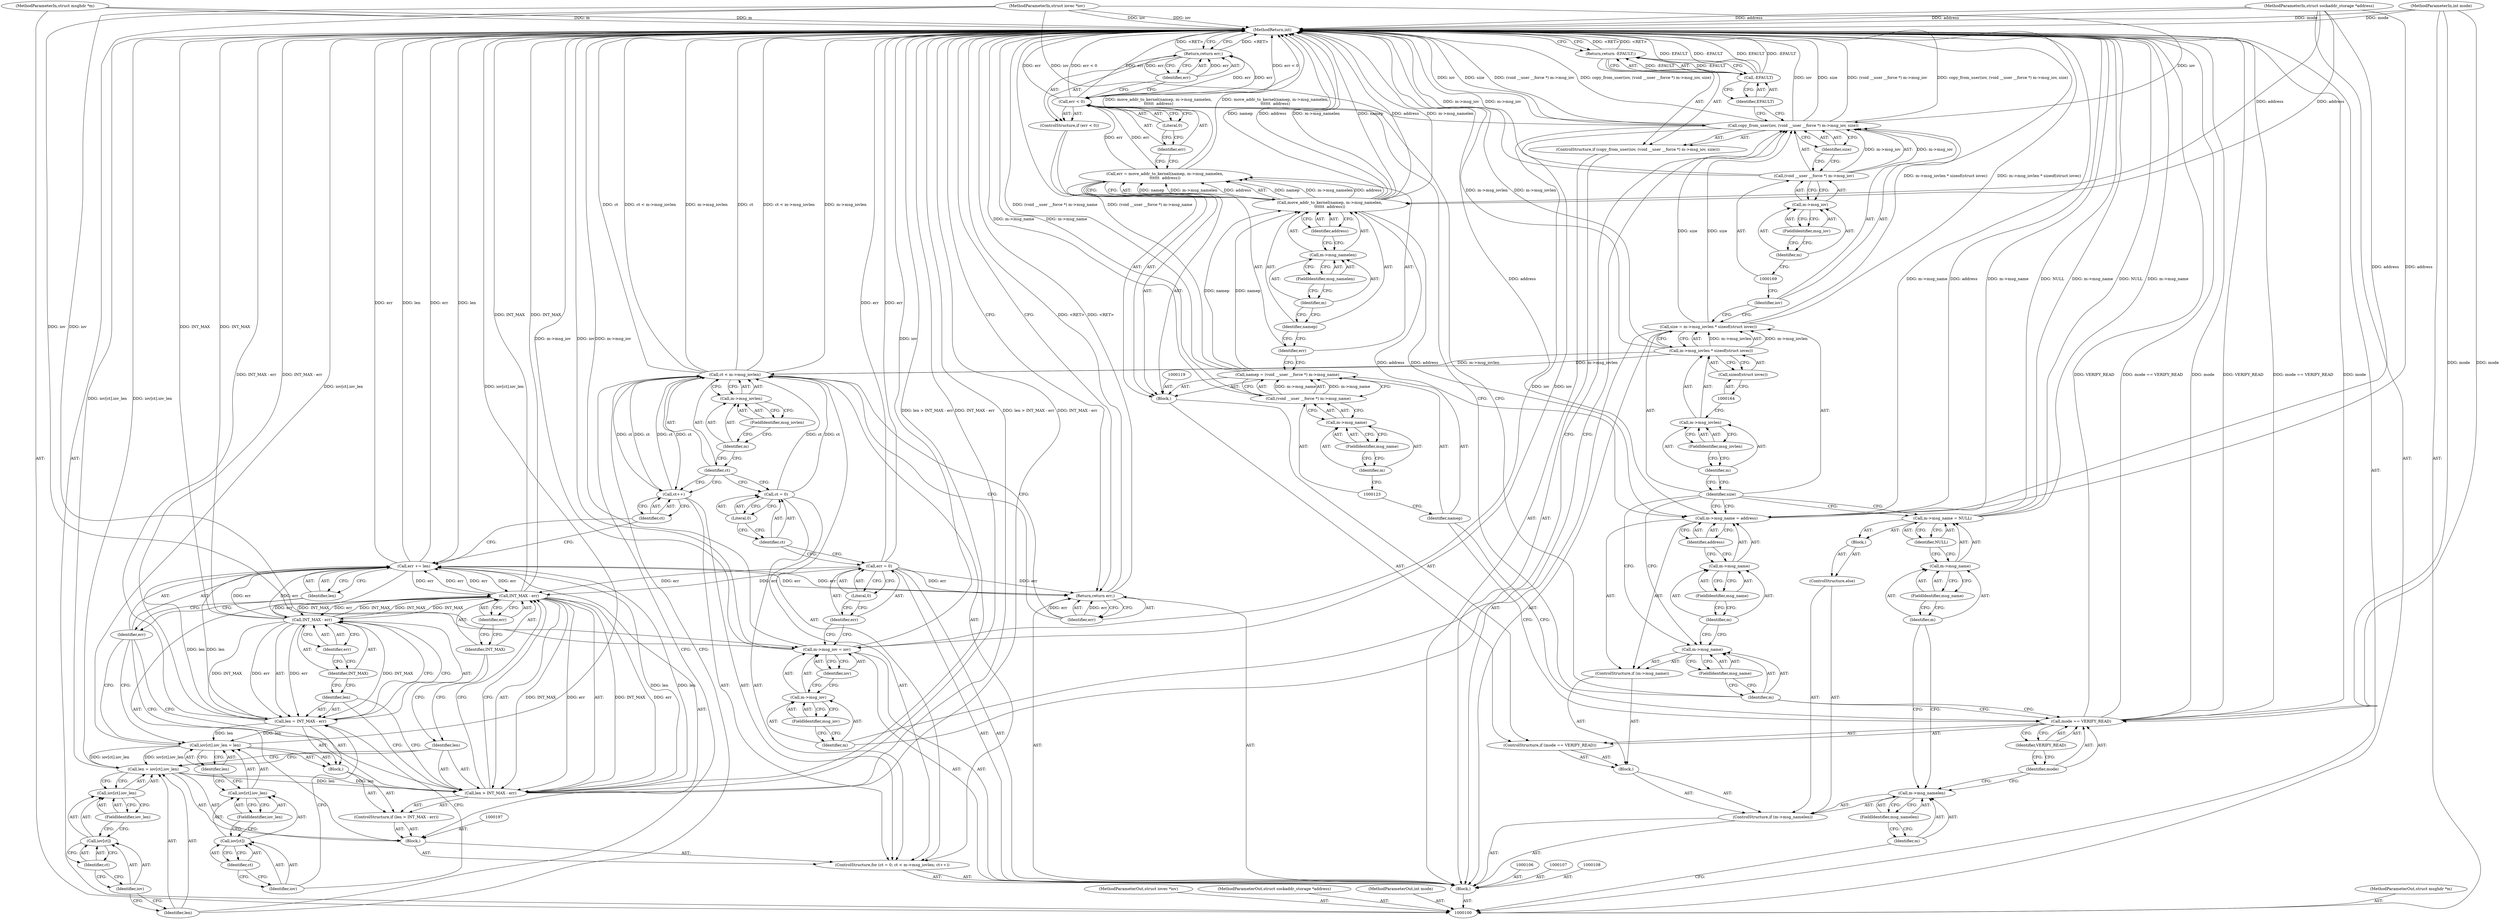 digraph "0_linux_f3d3342602f8bcbf37d7c46641cb9bca7618eb1c_14" {
"1000229" [label="(MethodReturn,int)"];
"1000101" [label="(MethodParameterIn,struct msghdr *m)"];
"1000318" [label="(MethodParameterOut,struct msghdr *m)"];
"1000102" [label="(MethodParameterIn,struct iovec *iov)"];
"1000319" [label="(MethodParameterOut,struct iovec *iov)"];
"1000103" [label="(MethodParameterIn,struct sockaddr_storage *address)"];
"1000320" [label="(MethodParameterOut,struct sockaddr_storage *address)"];
"1000104" [label="(MethodParameterIn,int mode)"];
"1000321" [label="(MethodParameterOut,int mode)"];
"1000134" [label="(Identifier,address)"];
"1000138" [label="(Literal,0)"];
"1000135" [label="(ControlStructure,if (err < 0))"];
"1000136" [label="(Call,err < 0)"];
"1000137" [label="(Identifier,err)"];
"1000140" [label="(Identifier,err)"];
"1000139" [label="(Return,return err;)"];
"1000141" [label="(ControlStructure,if (m->msg_name))"];
"1000142" [label="(Call,m->msg_name)"];
"1000143" [label="(Identifier,m)"];
"1000144" [label="(FieldIdentifier,msg_name)"];
"1000149" [label="(Identifier,address)"];
"1000145" [label="(Call,m->msg_name = address)"];
"1000146" [label="(Call,m->msg_name)"];
"1000147" [label="(Identifier,m)"];
"1000148" [label="(FieldIdentifier,msg_name)"];
"1000150" [label="(ControlStructure,else)"];
"1000151" [label="(Block,)"];
"1000156" [label="(Identifier,NULL)"];
"1000152" [label="(Call,m->msg_name = NULL)"];
"1000153" [label="(Call,m->msg_name)"];
"1000154" [label="(Identifier,m)"];
"1000155" [label="(FieldIdentifier,msg_name)"];
"1000105" [label="(Block,)"];
"1000157" [label="(Call,size = m->msg_iovlen * sizeof(struct iovec))"];
"1000158" [label="(Identifier,size)"];
"1000162" [label="(FieldIdentifier,msg_iovlen)"];
"1000163" [label="(Call,sizeof(struct iovec))"];
"1000159" [label="(Call,m->msg_iovlen * sizeof(struct iovec))"];
"1000160" [label="(Call,m->msg_iovlen)"];
"1000161" [label="(Identifier,m)"];
"1000165" [label="(ControlStructure,if (copy_from_user(iov, (void __user __force *) m->msg_iov, size)))"];
"1000167" [label="(Identifier,iov)"];
"1000168" [label="(Call,(void __user __force *) m->msg_iov)"];
"1000170" [label="(Call,m->msg_iov)"];
"1000171" [label="(Identifier,m)"];
"1000166" [label="(Call,copy_from_user(iov, (void __user __force *) m->msg_iov, size))"];
"1000172" [label="(FieldIdentifier,msg_iov)"];
"1000173" [label="(Identifier,size)"];
"1000176" [label="(Identifier,EFAULT)"];
"1000174" [label="(Return,return -EFAULT;)"];
"1000175" [label="(Call,-EFAULT)"];
"1000177" [label="(Call,m->msg_iov = iov)"];
"1000178" [label="(Call,m->msg_iov)"];
"1000179" [label="(Identifier,m)"];
"1000181" [label="(Identifier,iov)"];
"1000180" [label="(FieldIdentifier,msg_iov)"];
"1000182" [label="(Call,err = 0)"];
"1000183" [label="(Identifier,err)"];
"1000184" [label="(Literal,0)"];
"1000185" [label="(ControlStructure,for (ct = 0; ct < m->msg_iovlen; ct++))"];
"1000188" [label="(Literal,0)"];
"1000189" [label="(Call,ct < m->msg_iovlen)"];
"1000190" [label="(Identifier,ct)"];
"1000191" [label="(Call,m->msg_iovlen)"];
"1000192" [label="(Identifier,m)"];
"1000193" [label="(FieldIdentifier,msg_iovlen)"];
"1000194" [label="(Call,ct++)"];
"1000195" [label="(Identifier,ct)"];
"1000186" [label="(Call,ct = 0)"];
"1000187" [label="(Identifier,ct)"];
"1000200" [label="(Call,iov[ct].iov_len)"];
"1000201" [label="(Call,iov[ct])"];
"1000202" [label="(Identifier,iov)"];
"1000203" [label="(Identifier,ct)"];
"1000196" [label="(Block,)"];
"1000204" [label="(FieldIdentifier,iov_len)"];
"1000198" [label="(Call,len = iov[ct].iov_len)"];
"1000199" [label="(Identifier,len)"];
"1000208" [label="(Call,INT_MAX - err)"];
"1000209" [label="(Identifier,INT_MAX)"];
"1000205" [label="(ControlStructure,if (len > INT_MAX - err))"];
"1000210" [label="(Identifier,err)"];
"1000211" [label="(Block,)"];
"1000206" [label="(Call,len > INT_MAX - err)"];
"1000207" [label="(Identifier,len)"];
"1000216" [label="(Identifier,err)"];
"1000212" [label="(Call,len = INT_MAX - err)"];
"1000213" [label="(Identifier,len)"];
"1000214" [label="(Call,INT_MAX - err)"];
"1000215" [label="(Identifier,INT_MAX)"];
"1000222" [label="(FieldIdentifier,iov_len)"];
"1000223" [label="(Identifier,len)"];
"1000217" [label="(Call,iov[ct].iov_len = len)"];
"1000218" [label="(Call,iov[ct].iov_len)"];
"1000219" [label="(Call,iov[ct])"];
"1000220" [label="(Identifier,iov)"];
"1000221" [label="(Identifier,ct)"];
"1000224" [label="(Call,err += len)"];
"1000225" [label="(Identifier,err)"];
"1000226" [label="(Identifier,len)"];
"1000227" [label="(Return,return err;)"];
"1000228" [label="(Identifier,err)"];
"1000109" [label="(ControlStructure,if (m->msg_namelen))"];
"1000113" [label="(Block,)"];
"1000110" [label="(Call,m->msg_namelen)"];
"1000111" [label="(Identifier,m)"];
"1000112" [label="(FieldIdentifier,msg_namelen)"];
"1000117" [label="(Identifier,VERIFY_READ)"];
"1000114" [label="(ControlStructure,if (mode == VERIFY_READ))"];
"1000115" [label="(Call,mode == VERIFY_READ)"];
"1000116" [label="(Identifier,mode)"];
"1000118" [label="(Block,)"];
"1000122" [label="(Call,(void __user __force *) m->msg_name)"];
"1000120" [label="(Call,namep = (void __user __force *) m->msg_name)"];
"1000121" [label="(Identifier,namep)"];
"1000124" [label="(Call,m->msg_name)"];
"1000125" [label="(Identifier,m)"];
"1000126" [label="(FieldIdentifier,msg_name)"];
"1000130" [label="(Identifier,namep)"];
"1000127" [label="(Call,err = move_addr_to_kernel(namep, m->msg_namelen,\n\t\t\t\t\t\t  address))"];
"1000128" [label="(Identifier,err)"];
"1000131" [label="(Call,m->msg_namelen)"];
"1000132" [label="(Identifier,m)"];
"1000133" [label="(FieldIdentifier,msg_namelen)"];
"1000129" [label="(Call,move_addr_to_kernel(namep, m->msg_namelen,\n\t\t\t\t\t\t  address))"];
"1000229" -> "1000100"  [label="AST: "];
"1000229" -> "1000139"  [label="CFG: "];
"1000229" -> "1000174"  [label="CFG: "];
"1000229" -> "1000227"  [label="CFG: "];
"1000224" -> "1000229"  [label="DDG: err"];
"1000224" -> "1000229"  [label="DDG: len"];
"1000208" -> "1000229"  [label="DDG: INT_MAX"];
"1000189" -> "1000229"  [label="DDG: ct"];
"1000189" -> "1000229"  [label="DDG: ct < m->msg_iovlen"];
"1000189" -> "1000229"  [label="DDG: m->msg_iovlen"];
"1000104" -> "1000229"  [label="DDG: mode"];
"1000206" -> "1000229"  [label="DDG: len > INT_MAX - err"];
"1000206" -> "1000229"  [label="DDG: INT_MAX - err"];
"1000177" -> "1000229"  [label="DDG: iov"];
"1000177" -> "1000229"  [label="DDG: m->msg_iov"];
"1000102" -> "1000229"  [label="DDG: iov"];
"1000152" -> "1000229"  [label="DDG: NULL"];
"1000152" -> "1000229"  [label="DDG: m->msg_name"];
"1000157" -> "1000229"  [label="DDG: m->msg_iovlen * sizeof(struct iovec)"];
"1000115" -> "1000229"  [label="DDG: VERIFY_READ"];
"1000115" -> "1000229"  [label="DDG: mode == VERIFY_READ"];
"1000115" -> "1000229"  [label="DDG: mode"];
"1000166" -> "1000229"  [label="DDG: (void __user __force *) m->msg_iov"];
"1000166" -> "1000229"  [label="DDG: copy_from_user(iov, (void __user __force *) m->msg_iov, size)"];
"1000166" -> "1000229"  [label="DDG: iov"];
"1000166" -> "1000229"  [label="DDG: size"];
"1000129" -> "1000229"  [label="DDG: namep"];
"1000129" -> "1000229"  [label="DDG: address"];
"1000129" -> "1000229"  [label="DDG: m->msg_namelen"];
"1000198" -> "1000229"  [label="DDG: iov[ct].iov_len"];
"1000159" -> "1000229"  [label="DDG: m->msg_iovlen"];
"1000212" -> "1000229"  [label="DDG: INT_MAX - err"];
"1000127" -> "1000229"  [label="DDG: move_addr_to_kernel(namep, m->msg_namelen,\n\t\t\t\t\t\t  address)"];
"1000103" -> "1000229"  [label="DDG: address"];
"1000217" -> "1000229"  [label="DDG: iov[ct].iov_len"];
"1000145" -> "1000229"  [label="DDG: address"];
"1000145" -> "1000229"  [label="DDG: m->msg_name"];
"1000175" -> "1000229"  [label="DDG: EFAULT"];
"1000175" -> "1000229"  [label="DDG: -EFAULT"];
"1000101" -> "1000229"  [label="DDG: m"];
"1000136" -> "1000229"  [label="DDG: err < 0"];
"1000136" -> "1000229"  [label="DDG: err"];
"1000120" -> "1000229"  [label="DDG: (void __user __force *) m->msg_name"];
"1000214" -> "1000229"  [label="DDG: INT_MAX"];
"1000168" -> "1000229"  [label="DDG: m->msg_iov"];
"1000182" -> "1000229"  [label="DDG: err"];
"1000122" -> "1000229"  [label="DDG: m->msg_name"];
"1000139" -> "1000229"  [label="DDG: <RET>"];
"1000227" -> "1000229"  [label="DDG: <RET>"];
"1000174" -> "1000229"  [label="DDG: <RET>"];
"1000101" -> "1000100"  [label="AST: "];
"1000101" -> "1000229"  [label="DDG: m"];
"1000318" -> "1000100"  [label="AST: "];
"1000102" -> "1000100"  [label="AST: "];
"1000102" -> "1000229"  [label="DDG: iov"];
"1000102" -> "1000166"  [label="DDG: iov"];
"1000102" -> "1000177"  [label="DDG: iov"];
"1000319" -> "1000100"  [label="AST: "];
"1000103" -> "1000100"  [label="AST: "];
"1000103" -> "1000229"  [label="DDG: address"];
"1000103" -> "1000129"  [label="DDG: address"];
"1000103" -> "1000145"  [label="DDG: address"];
"1000320" -> "1000100"  [label="AST: "];
"1000104" -> "1000100"  [label="AST: "];
"1000104" -> "1000229"  [label="DDG: mode"];
"1000104" -> "1000115"  [label="DDG: mode"];
"1000321" -> "1000100"  [label="AST: "];
"1000134" -> "1000129"  [label="AST: "];
"1000134" -> "1000131"  [label="CFG: "];
"1000129" -> "1000134"  [label="CFG: "];
"1000138" -> "1000136"  [label="AST: "];
"1000138" -> "1000137"  [label="CFG: "];
"1000136" -> "1000138"  [label="CFG: "];
"1000135" -> "1000118"  [label="AST: "];
"1000136" -> "1000135"  [label="AST: "];
"1000139" -> "1000135"  [label="AST: "];
"1000136" -> "1000135"  [label="AST: "];
"1000136" -> "1000138"  [label="CFG: "];
"1000137" -> "1000136"  [label="AST: "];
"1000138" -> "1000136"  [label="AST: "];
"1000140" -> "1000136"  [label="CFG: "];
"1000143" -> "1000136"  [label="CFG: "];
"1000136" -> "1000229"  [label="DDG: err < 0"];
"1000136" -> "1000229"  [label="DDG: err"];
"1000127" -> "1000136"  [label="DDG: err"];
"1000136" -> "1000139"  [label="DDG: err"];
"1000137" -> "1000136"  [label="AST: "];
"1000137" -> "1000127"  [label="CFG: "];
"1000138" -> "1000137"  [label="CFG: "];
"1000140" -> "1000139"  [label="AST: "];
"1000140" -> "1000136"  [label="CFG: "];
"1000139" -> "1000140"  [label="CFG: "];
"1000140" -> "1000139"  [label="DDG: err"];
"1000139" -> "1000135"  [label="AST: "];
"1000139" -> "1000140"  [label="CFG: "];
"1000140" -> "1000139"  [label="AST: "];
"1000229" -> "1000139"  [label="CFG: "];
"1000139" -> "1000229"  [label="DDG: <RET>"];
"1000140" -> "1000139"  [label="DDG: err"];
"1000136" -> "1000139"  [label="DDG: err"];
"1000141" -> "1000113"  [label="AST: "];
"1000142" -> "1000141"  [label="AST: "];
"1000145" -> "1000141"  [label="AST: "];
"1000142" -> "1000141"  [label="AST: "];
"1000142" -> "1000144"  [label="CFG: "];
"1000143" -> "1000142"  [label="AST: "];
"1000144" -> "1000142"  [label="AST: "];
"1000147" -> "1000142"  [label="CFG: "];
"1000158" -> "1000142"  [label="CFG: "];
"1000143" -> "1000142"  [label="AST: "];
"1000143" -> "1000136"  [label="CFG: "];
"1000143" -> "1000115"  [label="CFG: "];
"1000144" -> "1000143"  [label="CFG: "];
"1000144" -> "1000142"  [label="AST: "];
"1000144" -> "1000143"  [label="CFG: "];
"1000142" -> "1000144"  [label="CFG: "];
"1000149" -> "1000145"  [label="AST: "];
"1000149" -> "1000146"  [label="CFG: "];
"1000145" -> "1000149"  [label="CFG: "];
"1000145" -> "1000141"  [label="AST: "];
"1000145" -> "1000149"  [label="CFG: "];
"1000146" -> "1000145"  [label="AST: "];
"1000149" -> "1000145"  [label="AST: "];
"1000158" -> "1000145"  [label="CFG: "];
"1000145" -> "1000229"  [label="DDG: address"];
"1000145" -> "1000229"  [label="DDG: m->msg_name"];
"1000129" -> "1000145"  [label="DDG: address"];
"1000103" -> "1000145"  [label="DDG: address"];
"1000146" -> "1000145"  [label="AST: "];
"1000146" -> "1000148"  [label="CFG: "];
"1000147" -> "1000146"  [label="AST: "];
"1000148" -> "1000146"  [label="AST: "];
"1000149" -> "1000146"  [label="CFG: "];
"1000147" -> "1000146"  [label="AST: "];
"1000147" -> "1000142"  [label="CFG: "];
"1000148" -> "1000147"  [label="CFG: "];
"1000148" -> "1000146"  [label="AST: "];
"1000148" -> "1000147"  [label="CFG: "];
"1000146" -> "1000148"  [label="CFG: "];
"1000150" -> "1000109"  [label="AST: "];
"1000151" -> "1000150"  [label="AST: "];
"1000151" -> "1000150"  [label="AST: "];
"1000152" -> "1000151"  [label="AST: "];
"1000156" -> "1000152"  [label="AST: "];
"1000156" -> "1000153"  [label="CFG: "];
"1000152" -> "1000156"  [label="CFG: "];
"1000152" -> "1000151"  [label="AST: "];
"1000152" -> "1000156"  [label="CFG: "];
"1000153" -> "1000152"  [label="AST: "];
"1000156" -> "1000152"  [label="AST: "];
"1000158" -> "1000152"  [label="CFG: "];
"1000152" -> "1000229"  [label="DDG: NULL"];
"1000152" -> "1000229"  [label="DDG: m->msg_name"];
"1000153" -> "1000152"  [label="AST: "];
"1000153" -> "1000155"  [label="CFG: "];
"1000154" -> "1000153"  [label="AST: "];
"1000155" -> "1000153"  [label="AST: "];
"1000156" -> "1000153"  [label="CFG: "];
"1000154" -> "1000153"  [label="AST: "];
"1000154" -> "1000110"  [label="CFG: "];
"1000155" -> "1000154"  [label="CFG: "];
"1000155" -> "1000153"  [label="AST: "];
"1000155" -> "1000154"  [label="CFG: "];
"1000153" -> "1000155"  [label="CFG: "];
"1000105" -> "1000100"  [label="AST: "];
"1000106" -> "1000105"  [label="AST: "];
"1000107" -> "1000105"  [label="AST: "];
"1000108" -> "1000105"  [label="AST: "];
"1000109" -> "1000105"  [label="AST: "];
"1000157" -> "1000105"  [label="AST: "];
"1000165" -> "1000105"  [label="AST: "];
"1000177" -> "1000105"  [label="AST: "];
"1000182" -> "1000105"  [label="AST: "];
"1000185" -> "1000105"  [label="AST: "];
"1000227" -> "1000105"  [label="AST: "];
"1000157" -> "1000105"  [label="AST: "];
"1000157" -> "1000159"  [label="CFG: "];
"1000158" -> "1000157"  [label="AST: "];
"1000159" -> "1000157"  [label="AST: "];
"1000167" -> "1000157"  [label="CFG: "];
"1000157" -> "1000229"  [label="DDG: m->msg_iovlen * sizeof(struct iovec)"];
"1000159" -> "1000157"  [label="DDG: m->msg_iovlen"];
"1000157" -> "1000166"  [label="DDG: size"];
"1000158" -> "1000157"  [label="AST: "];
"1000158" -> "1000145"  [label="CFG: "];
"1000158" -> "1000142"  [label="CFG: "];
"1000158" -> "1000152"  [label="CFG: "];
"1000161" -> "1000158"  [label="CFG: "];
"1000162" -> "1000160"  [label="AST: "];
"1000162" -> "1000161"  [label="CFG: "];
"1000160" -> "1000162"  [label="CFG: "];
"1000163" -> "1000159"  [label="AST: "];
"1000163" -> "1000164"  [label="CFG: "];
"1000164" -> "1000163"  [label="AST: "];
"1000159" -> "1000163"  [label="CFG: "];
"1000159" -> "1000157"  [label="AST: "];
"1000159" -> "1000163"  [label="CFG: "];
"1000160" -> "1000159"  [label="AST: "];
"1000163" -> "1000159"  [label="AST: "];
"1000157" -> "1000159"  [label="CFG: "];
"1000159" -> "1000229"  [label="DDG: m->msg_iovlen"];
"1000159" -> "1000157"  [label="DDG: m->msg_iovlen"];
"1000159" -> "1000189"  [label="DDG: m->msg_iovlen"];
"1000160" -> "1000159"  [label="AST: "];
"1000160" -> "1000162"  [label="CFG: "];
"1000161" -> "1000160"  [label="AST: "];
"1000162" -> "1000160"  [label="AST: "];
"1000164" -> "1000160"  [label="CFG: "];
"1000161" -> "1000160"  [label="AST: "];
"1000161" -> "1000158"  [label="CFG: "];
"1000162" -> "1000161"  [label="CFG: "];
"1000165" -> "1000105"  [label="AST: "];
"1000166" -> "1000165"  [label="AST: "];
"1000174" -> "1000165"  [label="AST: "];
"1000167" -> "1000166"  [label="AST: "];
"1000167" -> "1000157"  [label="CFG: "];
"1000169" -> "1000167"  [label="CFG: "];
"1000168" -> "1000166"  [label="AST: "];
"1000168" -> "1000170"  [label="CFG: "];
"1000169" -> "1000168"  [label="AST: "];
"1000170" -> "1000168"  [label="AST: "];
"1000173" -> "1000168"  [label="CFG: "];
"1000168" -> "1000229"  [label="DDG: m->msg_iov"];
"1000168" -> "1000166"  [label="DDG: m->msg_iov"];
"1000170" -> "1000168"  [label="AST: "];
"1000170" -> "1000172"  [label="CFG: "];
"1000171" -> "1000170"  [label="AST: "];
"1000172" -> "1000170"  [label="AST: "];
"1000168" -> "1000170"  [label="CFG: "];
"1000171" -> "1000170"  [label="AST: "];
"1000171" -> "1000169"  [label="CFG: "];
"1000172" -> "1000171"  [label="CFG: "];
"1000166" -> "1000165"  [label="AST: "];
"1000166" -> "1000173"  [label="CFG: "];
"1000167" -> "1000166"  [label="AST: "];
"1000168" -> "1000166"  [label="AST: "];
"1000173" -> "1000166"  [label="AST: "];
"1000176" -> "1000166"  [label="CFG: "];
"1000179" -> "1000166"  [label="CFG: "];
"1000166" -> "1000229"  [label="DDG: (void __user __force *) m->msg_iov"];
"1000166" -> "1000229"  [label="DDG: copy_from_user(iov, (void __user __force *) m->msg_iov, size)"];
"1000166" -> "1000229"  [label="DDG: iov"];
"1000166" -> "1000229"  [label="DDG: size"];
"1000102" -> "1000166"  [label="DDG: iov"];
"1000168" -> "1000166"  [label="DDG: m->msg_iov"];
"1000157" -> "1000166"  [label="DDG: size"];
"1000166" -> "1000177"  [label="DDG: iov"];
"1000172" -> "1000170"  [label="AST: "];
"1000172" -> "1000171"  [label="CFG: "];
"1000170" -> "1000172"  [label="CFG: "];
"1000173" -> "1000166"  [label="AST: "];
"1000173" -> "1000168"  [label="CFG: "];
"1000166" -> "1000173"  [label="CFG: "];
"1000176" -> "1000175"  [label="AST: "];
"1000176" -> "1000166"  [label="CFG: "];
"1000175" -> "1000176"  [label="CFG: "];
"1000174" -> "1000165"  [label="AST: "];
"1000174" -> "1000175"  [label="CFG: "];
"1000175" -> "1000174"  [label="AST: "];
"1000229" -> "1000174"  [label="CFG: "];
"1000174" -> "1000229"  [label="DDG: <RET>"];
"1000175" -> "1000174"  [label="DDG: -EFAULT"];
"1000175" -> "1000174"  [label="AST: "];
"1000175" -> "1000176"  [label="CFG: "];
"1000176" -> "1000175"  [label="AST: "];
"1000174" -> "1000175"  [label="CFG: "];
"1000175" -> "1000229"  [label="DDG: EFAULT"];
"1000175" -> "1000229"  [label="DDG: -EFAULT"];
"1000175" -> "1000174"  [label="DDG: -EFAULT"];
"1000177" -> "1000105"  [label="AST: "];
"1000177" -> "1000181"  [label="CFG: "];
"1000178" -> "1000177"  [label="AST: "];
"1000181" -> "1000177"  [label="AST: "];
"1000183" -> "1000177"  [label="CFG: "];
"1000177" -> "1000229"  [label="DDG: iov"];
"1000177" -> "1000229"  [label="DDG: m->msg_iov"];
"1000166" -> "1000177"  [label="DDG: iov"];
"1000102" -> "1000177"  [label="DDG: iov"];
"1000178" -> "1000177"  [label="AST: "];
"1000178" -> "1000180"  [label="CFG: "];
"1000179" -> "1000178"  [label="AST: "];
"1000180" -> "1000178"  [label="AST: "];
"1000181" -> "1000178"  [label="CFG: "];
"1000179" -> "1000178"  [label="AST: "];
"1000179" -> "1000166"  [label="CFG: "];
"1000180" -> "1000179"  [label="CFG: "];
"1000181" -> "1000177"  [label="AST: "];
"1000181" -> "1000178"  [label="CFG: "];
"1000177" -> "1000181"  [label="CFG: "];
"1000180" -> "1000178"  [label="AST: "];
"1000180" -> "1000179"  [label="CFG: "];
"1000178" -> "1000180"  [label="CFG: "];
"1000182" -> "1000105"  [label="AST: "];
"1000182" -> "1000184"  [label="CFG: "];
"1000183" -> "1000182"  [label="AST: "];
"1000184" -> "1000182"  [label="AST: "];
"1000187" -> "1000182"  [label="CFG: "];
"1000182" -> "1000229"  [label="DDG: err"];
"1000182" -> "1000208"  [label="DDG: err"];
"1000182" -> "1000227"  [label="DDG: err"];
"1000183" -> "1000182"  [label="AST: "];
"1000183" -> "1000177"  [label="CFG: "];
"1000184" -> "1000183"  [label="CFG: "];
"1000184" -> "1000182"  [label="AST: "];
"1000184" -> "1000183"  [label="CFG: "];
"1000182" -> "1000184"  [label="CFG: "];
"1000185" -> "1000105"  [label="AST: "];
"1000186" -> "1000185"  [label="AST: "];
"1000189" -> "1000185"  [label="AST: "];
"1000194" -> "1000185"  [label="AST: "];
"1000196" -> "1000185"  [label="AST: "];
"1000188" -> "1000186"  [label="AST: "];
"1000188" -> "1000187"  [label="CFG: "];
"1000186" -> "1000188"  [label="CFG: "];
"1000189" -> "1000185"  [label="AST: "];
"1000189" -> "1000191"  [label="CFG: "];
"1000190" -> "1000189"  [label="AST: "];
"1000191" -> "1000189"  [label="AST: "];
"1000199" -> "1000189"  [label="CFG: "];
"1000228" -> "1000189"  [label="CFG: "];
"1000189" -> "1000229"  [label="DDG: ct"];
"1000189" -> "1000229"  [label="DDG: ct < m->msg_iovlen"];
"1000189" -> "1000229"  [label="DDG: m->msg_iovlen"];
"1000186" -> "1000189"  [label="DDG: ct"];
"1000194" -> "1000189"  [label="DDG: ct"];
"1000159" -> "1000189"  [label="DDG: m->msg_iovlen"];
"1000189" -> "1000194"  [label="DDG: ct"];
"1000190" -> "1000189"  [label="AST: "];
"1000190" -> "1000186"  [label="CFG: "];
"1000190" -> "1000194"  [label="CFG: "];
"1000192" -> "1000190"  [label="CFG: "];
"1000191" -> "1000189"  [label="AST: "];
"1000191" -> "1000193"  [label="CFG: "];
"1000192" -> "1000191"  [label="AST: "];
"1000193" -> "1000191"  [label="AST: "];
"1000189" -> "1000191"  [label="CFG: "];
"1000192" -> "1000191"  [label="AST: "];
"1000192" -> "1000190"  [label="CFG: "];
"1000193" -> "1000192"  [label="CFG: "];
"1000193" -> "1000191"  [label="AST: "];
"1000193" -> "1000192"  [label="CFG: "];
"1000191" -> "1000193"  [label="CFG: "];
"1000194" -> "1000185"  [label="AST: "];
"1000194" -> "1000195"  [label="CFG: "];
"1000195" -> "1000194"  [label="AST: "];
"1000190" -> "1000194"  [label="CFG: "];
"1000194" -> "1000189"  [label="DDG: ct"];
"1000189" -> "1000194"  [label="DDG: ct"];
"1000195" -> "1000194"  [label="AST: "];
"1000195" -> "1000224"  [label="CFG: "];
"1000194" -> "1000195"  [label="CFG: "];
"1000186" -> "1000185"  [label="AST: "];
"1000186" -> "1000188"  [label="CFG: "];
"1000187" -> "1000186"  [label="AST: "];
"1000188" -> "1000186"  [label="AST: "];
"1000190" -> "1000186"  [label="CFG: "];
"1000186" -> "1000189"  [label="DDG: ct"];
"1000187" -> "1000186"  [label="AST: "];
"1000187" -> "1000182"  [label="CFG: "];
"1000188" -> "1000187"  [label="CFG: "];
"1000200" -> "1000198"  [label="AST: "];
"1000200" -> "1000204"  [label="CFG: "];
"1000201" -> "1000200"  [label="AST: "];
"1000204" -> "1000200"  [label="AST: "];
"1000198" -> "1000200"  [label="CFG: "];
"1000201" -> "1000200"  [label="AST: "];
"1000201" -> "1000203"  [label="CFG: "];
"1000202" -> "1000201"  [label="AST: "];
"1000203" -> "1000201"  [label="AST: "];
"1000204" -> "1000201"  [label="CFG: "];
"1000202" -> "1000201"  [label="AST: "];
"1000202" -> "1000199"  [label="CFG: "];
"1000203" -> "1000202"  [label="CFG: "];
"1000203" -> "1000201"  [label="AST: "];
"1000203" -> "1000202"  [label="CFG: "];
"1000201" -> "1000203"  [label="CFG: "];
"1000196" -> "1000185"  [label="AST: "];
"1000197" -> "1000196"  [label="AST: "];
"1000198" -> "1000196"  [label="AST: "];
"1000205" -> "1000196"  [label="AST: "];
"1000224" -> "1000196"  [label="AST: "];
"1000204" -> "1000200"  [label="AST: "];
"1000204" -> "1000201"  [label="CFG: "];
"1000200" -> "1000204"  [label="CFG: "];
"1000198" -> "1000196"  [label="AST: "];
"1000198" -> "1000200"  [label="CFG: "];
"1000199" -> "1000198"  [label="AST: "];
"1000200" -> "1000198"  [label="AST: "];
"1000207" -> "1000198"  [label="CFG: "];
"1000198" -> "1000229"  [label="DDG: iov[ct].iov_len"];
"1000217" -> "1000198"  [label="DDG: iov[ct].iov_len"];
"1000198" -> "1000206"  [label="DDG: len"];
"1000199" -> "1000198"  [label="AST: "];
"1000199" -> "1000189"  [label="CFG: "];
"1000202" -> "1000199"  [label="CFG: "];
"1000208" -> "1000206"  [label="AST: "];
"1000208" -> "1000210"  [label="CFG: "];
"1000209" -> "1000208"  [label="AST: "];
"1000210" -> "1000208"  [label="AST: "];
"1000206" -> "1000208"  [label="CFG: "];
"1000208" -> "1000229"  [label="DDG: INT_MAX"];
"1000208" -> "1000206"  [label="DDG: INT_MAX"];
"1000208" -> "1000206"  [label="DDG: err"];
"1000214" -> "1000208"  [label="DDG: INT_MAX"];
"1000224" -> "1000208"  [label="DDG: err"];
"1000182" -> "1000208"  [label="DDG: err"];
"1000208" -> "1000214"  [label="DDG: INT_MAX"];
"1000208" -> "1000214"  [label="DDG: err"];
"1000208" -> "1000224"  [label="DDG: err"];
"1000209" -> "1000208"  [label="AST: "];
"1000209" -> "1000207"  [label="CFG: "];
"1000210" -> "1000209"  [label="CFG: "];
"1000205" -> "1000196"  [label="AST: "];
"1000206" -> "1000205"  [label="AST: "];
"1000211" -> "1000205"  [label="AST: "];
"1000210" -> "1000208"  [label="AST: "];
"1000210" -> "1000209"  [label="CFG: "];
"1000208" -> "1000210"  [label="CFG: "];
"1000211" -> "1000205"  [label="AST: "];
"1000212" -> "1000211"  [label="AST: "];
"1000217" -> "1000211"  [label="AST: "];
"1000206" -> "1000205"  [label="AST: "];
"1000206" -> "1000208"  [label="CFG: "];
"1000207" -> "1000206"  [label="AST: "];
"1000208" -> "1000206"  [label="AST: "];
"1000213" -> "1000206"  [label="CFG: "];
"1000225" -> "1000206"  [label="CFG: "];
"1000206" -> "1000229"  [label="DDG: len > INT_MAX - err"];
"1000206" -> "1000229"  [label="DDG: INT_MAX - err"];
"1000198" -> "1000206"  [label="DDG: len"];
"1000208" -> "1000206"  [label="DDG: INT_MAX"];
"1000208" -> "1000206"  [label="DDG: err"];
"1000206" -> "1000224"  [label="DDG: len"];
"1000207" -> "1000206"  [label="AST: "];
"1000207" -> "1000198"  [label="CFG: "];
"1000209" -> "1000207"  [label="CFG: "];
"1000216" -> "1000214"  [label="AST: "];
"1000216" -> "1000215"  [label="CFG: "];
"1000214" -> "1000216"  [label="CFG: "];
"1000212" -> "1000211"  [label="AST: "];
"1000212" -> "1000214"  [label="CFG: "];
"1000213" -> "1000212"  [label="AST: "];
"1000214" -> "1000212"  [label="AST: "];
"1000220" -> "1000212"  [label="CFG: "];
"1000212" -> "1000229"  [label="DDG: INT_MAX - err"];
"1000214" -> "1000212"  [label="DDG: INT_MAX"];
"1000214" -> "1000212"  [label="DDG: err"];
"1000212" -> "1000217"  [label="DDG: len"];
"1000212" -> "1000224"  [label="DDG: len"];
"1000213" -> "1000212"  [label="AST: "];
"1000213" -> "1000206"  [label="CFG: "];
"1000215" -> "1000213"  [label="CFG: "];
"1000214" -> "1000212"  [label="AST: "];
"1000214" -> "1000216"  [label="CFG: "];
"1000215" -> "1000214"  [label="AST: "];
"1000216" -> "1000214"  [label="AST: "];
"1000212" -> "1000214"  [label="CFG: "];
"1000214" -> "1000229"  [label="DDG: INT_MAX"];
"1000214" -> "1000208"  [label="DDG: INT_MAX"];
"1000214" -> "1000212"  [label="DDG: INT_MAX"];
"1000214" -> "1000212"  [label="DDG: err"];
"1000208" -> "1000214"  [label="DDG: INT_MAX"];
"1000208" -> "1000214"  [label="DDG: err"];
"1000214" -> "1000224"  [label="DDG: err"];
"1000215" -> "1000214"  [label="AST: "];
"1000215" -> "1000213"  [label="CFG: "];
"1000216" -> "1000215"  [label="CFG: "];
"1000222" -> "1000218"  [label="AST: "];
"1000222" -> "1000219"  [label="CFG: "];
"1000218" -> "1000222"  [label="CFG: "];
"1000223" -> "1000217"  [label="AST: "];
"1000223" -> "1000218"  [label="CFG: "];
"1000217" -> "1000223"  [label="CFG: "];
"1000217" -> "1000211"  [label="AST: "];
"1000217" -> "1000223"  [label="CFG: "];
"1000218" -> "1000217"  [label="AST: "];
"1000223" -> "1000217"  [label="AST: "];
"1000225" -> "1000217"  [label="CFG: "];
"1000217" -> "1000229"  [label="DDG: iov[ct].iov_len"];
"1000217" -> "1000198"  [label="DDG: iov[ct].iov_len"];
"1000212" -> "1000217"  [label="DDG: len"];
"1000218" -> "1000217"  [label="AST: "];
"1000218" -> "1000222"  [label="CFG: "];
"1000219" -> "1000218"  [label="AST: "];
"1000222" -> "1000218"  [label="AST: "];
"1000223" -> "1000218"  [label="CFG: "];
"1000219" -> "1000218"  [label="AST: "];
"1000219" -> "1000221"  [label="CFG: "];
"1000220" -> "1000219"  [label="AST: "];
"1000221" -> "1000219"  [label="AST: "];
"1000222" -> "1000219"  [label="CFG: "];
"1000220" -> "1000219"  [label="AST: "];
"1000220" -> "1000212"  [label="CFG: "];
"1000221" -> "1000220"  [label="CFG: "];
"1000221" -> "1000219"  [label="AST: "];
"1000221" -> "1000220"  [label="CFG: "];
"1000219" -> "1000221"  [label="CFG: "];
"1000224" -> "1000196"  [label="AST: "];
"1000224" -> "1000226"  [label="CFG: "];
"1000225" -> "1000224"  [label="AST: "];
"1000226" -> "1000224"  [label="AST: "];
"1000195" -> "1000224"  [label="CFG: "];
"1000224" -> "1000229"  [label="DDG: err"];
"1000224" -> "1000229"  [label="DDG: len"];
"1000224" -> "1000208"  [label="DDG: err"];
"1000206" -> "1000224"  [label="DDG: len"];
"1000212" -> "1000224"  [label="DDG: len"];
"1000208" -> "1000224"  [label="DDG: err"];
"1000214" -> "1000224"  [label="DDG: err"];
"1000224" -> "1000227"  [label="DDG: err"];
"1000225" -> "1000224"  [label="AST: "];
"1000225" -> "1000217"  [label="CFG: "];
"1000225" -> "1000206"  [label="CFG: "];
"1000226" -> "1000225"  [label="CFG: "];
"1000226" -> "1000224"  [label="AST: "];
"1000226" -> "1000225"  [label="CFG: "];
"1000224" -> "1000226"  [label="CFG: "];
"1000227" -> "1000105"  [label="AST: "];
"1000227" -> "1000228"  [label="CFG: "];
"1000228" -> "1000227"  [label="AST: "];
"1000229" -> "1000227"  [label="CFG: "];
"1000227" -> "1000229"  [label="DDG: <RET>"];
"1000228" -> "1000227"  [label="DDG: err"];
"1000224" -> "1000227"  [label="DDG: err"];
"1000182" -> "1000227"  [label="DDG: err"];
"1000228" -> "1000227"  [label="AST: "];
"1000228" -> "1000189"  [label="CFG: "];
"1000227" -> "1000228"  [label="CFG: "];
"1000228" -> "1000227"  [label="DDG: err"];
"1000109" -> "1000105"  [label="AST: "];
"1000110" -> "1000109"  [label="AST: "];
"1000113" -> "1000109"  [label="AST: "];
"1000150" -> "1000109"  [label="AST: "];
"1000113" -> "1000109"  [label="AST: "];
"1000114" -> "1000113"  [label="AST: "];
"1000141" -> "1000113"  [label="AST: "];
"1000110" -> "1000109"  [label="AST: "];
"1000110" -> "1000112"  [label="CFG: "];
"1000111" -> "1000110"  [label="AST: "];
"1000112" -> "1000110"  [label="AST: "];
"1000116" -> "1000110"  [label="CFG: "];
"1000154" -> "1000110"  [label="CFG: "];
"1000111" -> "1000110"  [label="AST: "];
"1000111" -> "1000100"  [label="CFG: "];
"1000112" -> "1000111"  [label="CFG: "];
"1000112" -> "1000110"  [label="AST: "];
"1000112" -> "1000111"  [label="CFG: "];
"1000110" -> "1000112"  [label="CFG: "];
"1000117" -> "1000115"  [label="AST: "];
"1000117" -> "1000116"  [label="CFG: "];
"1000115" -> "1000117"  [label="CFG: "];
"1000114" -> "1000113"  [label="AST: "];
"1000115" -> "1000114"  [label="AST: "];
"1000118" -> "1000114"  [label="AST: "];
"1000115" -> "1000114"  [label="AST: "];
"1000115" -> "1000117"  [label="CFG: "];
"1000116" -> "1000115"  [label="AST: "];
"1000117" -> "1000115"  [label="AST: "];
"1000121" -> "1000115"  [label="CFG: "];
"1000143" -> "1000115"  [label="CFG: "];
"1000115" -> "1000229"  [label="DDG: VERIFY_READ"];
"1000115" -> "1000229"  [label="DDG: mode == VERIFY_READ"];
"1000115" -> "1000229"  [label="DDG: mode"];
"1000104" -> "1000115"  [label="DDG: mode"];
"1000116" -> "1000115"  [label="AST: "];
"1000116" -> "1000110"  [label="CFG: "];
"1000117" -> "1000116"  [label="CFG: "];
"1000118" -> "1000114"  [label="AST: "];
"1000119" -> "1000118"  [label="AST: "];
"1000120" -> "1000118"  [label="AST: "];
"1000127" -> "1000118"  [label="AST: "];
"1000135" -> "1000118"  [label="AST: "];
"1000122" -> "1000120"  [label="AST: "];
"1000122" -> "1000124"  [label="CFG: "];
"1000123" -> "1000122"  [label="AST: "];
"1000124" -> "1000122"  [label="AST: "];
"1000120" -> "1000122"  [label="CFG: "];
"1000122" -> "1000229"  [label="DDG: m->msg_name"];
"1000122" -> "1000120"  [label="DDG: m->msg_name"];
"1000120" -> "1000118"  [label="AST: "];
"1000120" -> "1000122"  [label="CFG: "];
"1000121" -> "1000120"  [label="AST: "];
"1000122" -> "1000120"  [label="AST: "];
"1000128" -> "1000120"  [label="CFG: "];
"1000120" -> "1000229"  [label="DDG: (void __user __force *) m->msg_name"];
"1000122" -> "1000120"  [label="DDG: m->msg_name"];
"1000120" -> "1000129"  [label="DDG: namep"];
"1000121" -> "1000120"  [label="AST: "];
"1000121" -> "1000115"  [label="CFG: "];
"1000123" -> "1000121"  [label="CFG: "];
"1000124" -> "1000122"  [label="AST: "];
"1000124" -> "1000126"  [label="CFG: "];
"1000125" -> "1000124"  [label="AST: "];
"1000126" -> "1000124"  [label="AST: "];
"1000122" -> "1000124"  [label="CFG: "];
"1000125" -> "1000124"  [label="AST: "];
"1000125" -> "1000123"  [label="CFG: "];
"1000126" -> "1000125"  [label="CFG: "];
"1000126" -> "1000124"  [label="AST: "];
"1000126" -> "1000125"  [label="CFG: "];
"1000124" -> "1000126"  [label="CFG: "];
"1000130" -> "1000129"  [label="AST: "];
"1000130" -> "1000128"  [label="CFG: "];
"1000132" -> "1000130"  [label="CFG: "];
"1000127" -> "1000118"  [label="AST: "];
"1000127" -> "1000129"  [label="CFG: "];
"1000128" -> "1000127"  [label="AST: "];
"1000129" -> "1000127"  [label="AST: "];
"1000137" -> "1000127"  [label="CFG: "];
"1000127" -> "1000229"  [label="DDG: move_addr_to_kernel(namep, m->msg_namelen,\n\t\t\t\t\t\t  address)"];
"1000129" -> "1000127"  [label="DDG: namep"];
"1000129" -> "1000127"  [label="DDG: m->msg_namelen"];
"1000129" -> "1000127"  [label="DDG: address"];
"1000127" -> "1000136"  [label="DDG: err"];
"1000128" -> "1000127"  [label="AST: "];
"1000128" -> "1000120"  [label="CFG: "];
"1000130" -> "1000128"  [label="CFG: "];
"1000131" -> "1000129"  [label="AST: "];
"1000131" -> "1000133"  [label="CFG: "];
"1000132" -> "1000131"  [label="AST: "];
"1000133" -> "1000131"  [label="AST: "];
"1000134" -> "1000131"  [label="CFG: "];
"1000132" -> "1000131"  [label="AST: "];
"1000132" -> "1000130"  [label="CFG: "];
"1000133" -> "1000132"  [label="CFG: "];
"1000133" -> "1000131"  [label="AST: "];
"1000133" -> "1000132"  [label="CFG: "];
"1000131" -> "1000133"  [label="CFG: "];
"1000129" -> "1000127"  [label="AST: "];
"1000129" -> "1000134"  [label="CFG: "];
"1000130" -> "1000129"  [label="AST: "];
"1000131" -> "1000129"  [label="AST: "];
"1000134" -> "1000129"  [label="AST: "];
"1000127" -> "1000129"  [label="CFG: "];
"1000129" -> "1000229"  [label="DDG: namep"];
"1000129" -> "1000229"  [label="DDG: address"];
"1000129" -> "1000229"  [label="DDG: m->msg_namelen"];
"1000129" -> "1000127"  [label="DDG: namep"];
"1000129" -> "1000127"  [label="DDG: m->msg_namelen"];
"1000129" -> "1000127"  [label="DDG: address"];
"1000120" -> "1000129"  [label="DDG: namep"];
"1000103" -> "1000129"  [label="DDG: address"];
"1000129" -> "1000145"  [label="DDG: address"];
}
